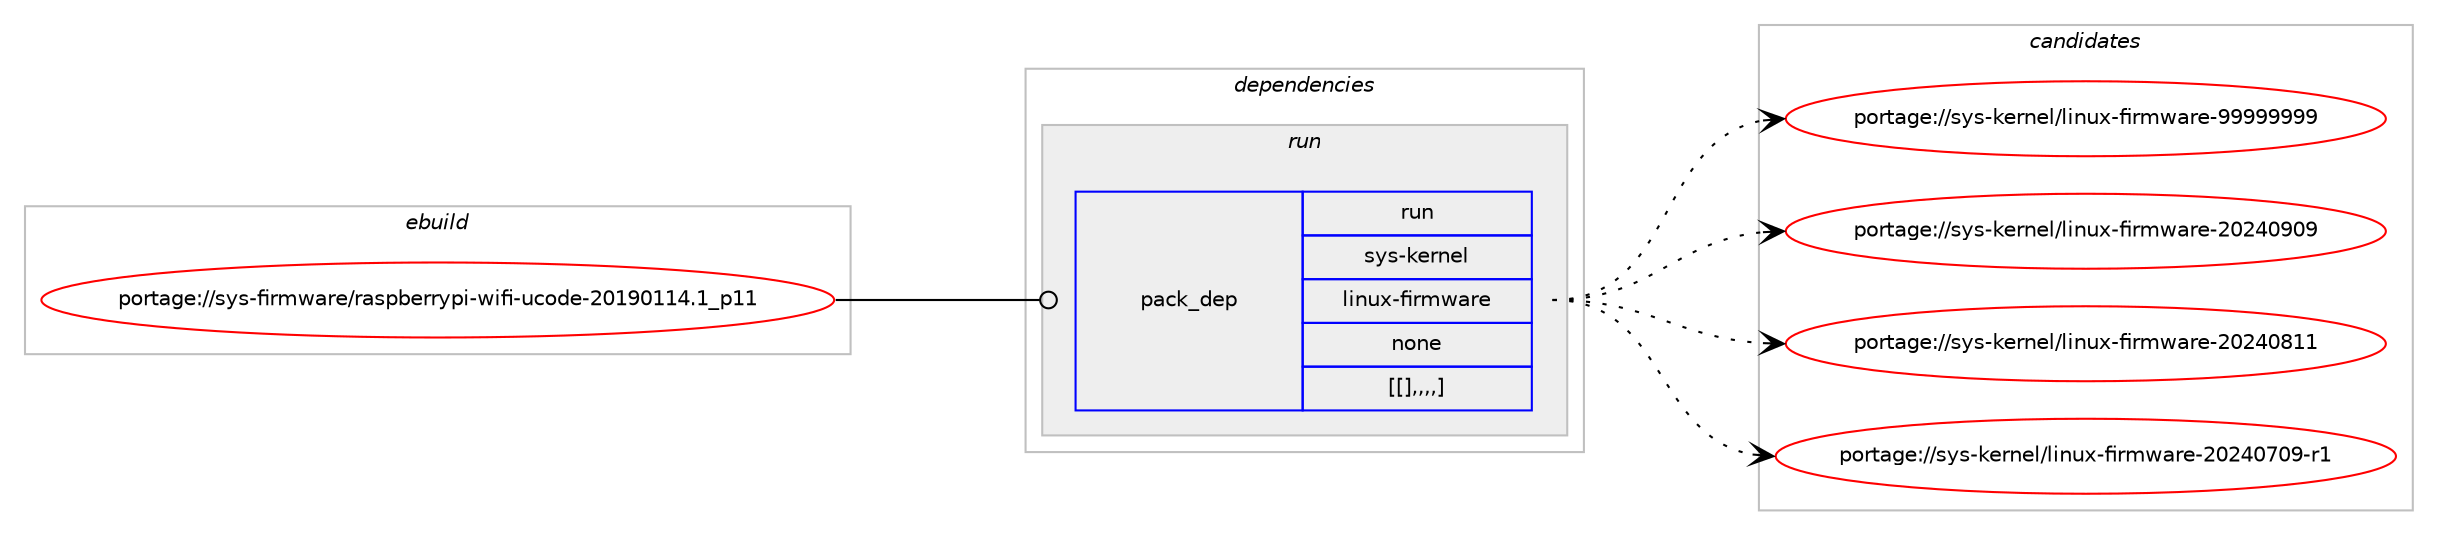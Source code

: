 digraph prolog {

# *************
# Graph options
# *************

newrank=true;
concentrate=true;
compound=true;
graph [rankdir=LR,fontname=Helvetica,fontsize=10,ranksep=1.5];#, ranksep=2.5, nodesep=0.2];
edge  [arrowhead=vee];
node  [fontname=Helvetica,fontsize=10];

# **********
# The ebuild
# **********

subgraph cluster_leftcol {
color=gray;
label=<<i>ebuild</i>>;
id [label="portage://sys-firmware/raspberrypi-wifi-ucode-20190114.1_p11", color=red, width=4, href="../sys-firmware/raspberrypi-wifi-ucode-20190114.1_p11.svg"];
}

# ****************
# The dependencies
# ****************

subgraph cluster_midcol {
color=gray;
label=<<i>dependencies</i>>;
subgraph cluster_compile {
fillcolor="#eeeeee";
style=filled;
label=<<i>compile</i>>;
}
subgraph cluster_compileandrun {
fillcolor="#eeeeee";
style=filled;
label=<<i>compile and run</i>>;
}
subgraph cluster_run {
fillcolor="#eeeeee";
style=filled;
label=<<i>run</i>>;
subgraph pack329531 {
dependency453046 [label=<<TABLE BORDER="0" CELLBORDER="1" CELLSPACING="0" CELLPADDING="4" WIDTH="220"><TR><TD ROWSPAN="6" CELLPADDING="30">pack_dep</TD></TR><TR><TD WIDTH="110">run</TD></TR><TR><TD>sys-kernel</TD></TR><TR><TD>linux-firmware</TD></TR><TR><TD>none</TD></TR><TR><TD>[[],,,,]</TD></TR></TABLE>>, shape=none, color=blue];
}
id:e -> dependency453046:w [weight=20,style="solid",arrowhead="odot"];
}
}

# **************
# The candidates
# **************

subgraph cluster_choices {
rank=same;
color=gray;
label=<<i>candidates</i>>;

subgraph choice329531 {
color=black;
nodesep=1;
choice11512111545107101114110101108471081051101171204510210511410911997114101455757575757575757 [label="portage://sys-kernel/linux-firmware-99999999", color=red, width=4,href="../sys-kernel/linux-firmware-99999999.svg"];
choice11512111545107101114110101108471081051101171204510210511410911997114101455048505248574857 [label="portage://sys-kernel/linux-firmware-20240909", color=red, width=4,href="../sys-kernel/linux-firmware-20240909.svg"];
choice11512111545107101114110101108471081051101171204510210511410911997114101455048505248564949 [label="portage://sys-kernel/linux-firmware-20240811", color=red, width=4,href="../sys-kernel/linux-firmware-20240811.svg"];
choice115121115451071011141101011084710810511011712045102105114109119971141014550485052485548574511449 [label="portage://sys-kernel/linux-firmware-20240709-r1", color=red, width=4,href="../sys-kernel/linux-firmware-20240709-r1.svg"];
dependency453046:e -> choice11512111545107101114110101108471081051101171204510210511410911997114101455757575757575757:w [style=dotted,weight="100"];
dependency453046:e -> choice11512111545107101114110101108471081051101171204510210511410911997114101455048505248574857:w [style=dotted,weight="100"];
dependency453046:e -> choice11512111545107101114110101108471081051101171204510210511410911997114101455048505248564949:w [style=dotted,weight="100"];
dependency453046:e -> choice115121115451071011141101011084710810511011712045102105114109119971141014550485052485548574511449:w [style=dotted,weight="100"];
}
}

}

